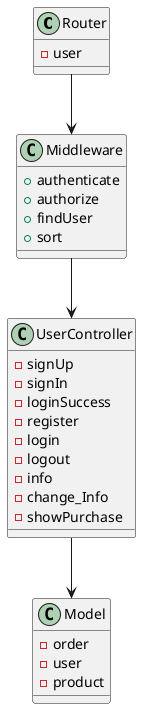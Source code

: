 @startuml
class Router {
'   - admin: String
'   - cart: String
'   - checkout: String
'   - homepage: String
'   - product: String
'   - shop: String
'   - user: String
'   + setRoute(path: String, method: String): void
-user
}

class UserController {
  - signUp
  - signIn
  - loginSuccess
  - register
  - login
  - logout
    -info
    -change_Info
    -showPurchase
}

class Middleware {
  + authenticate
  + authorize
  + findUser
  + sort
}
class Model {
  - order
  - user
  - product
}


Router --> Middleware
UserController --> Model
Middleware --> UserController
@enduml